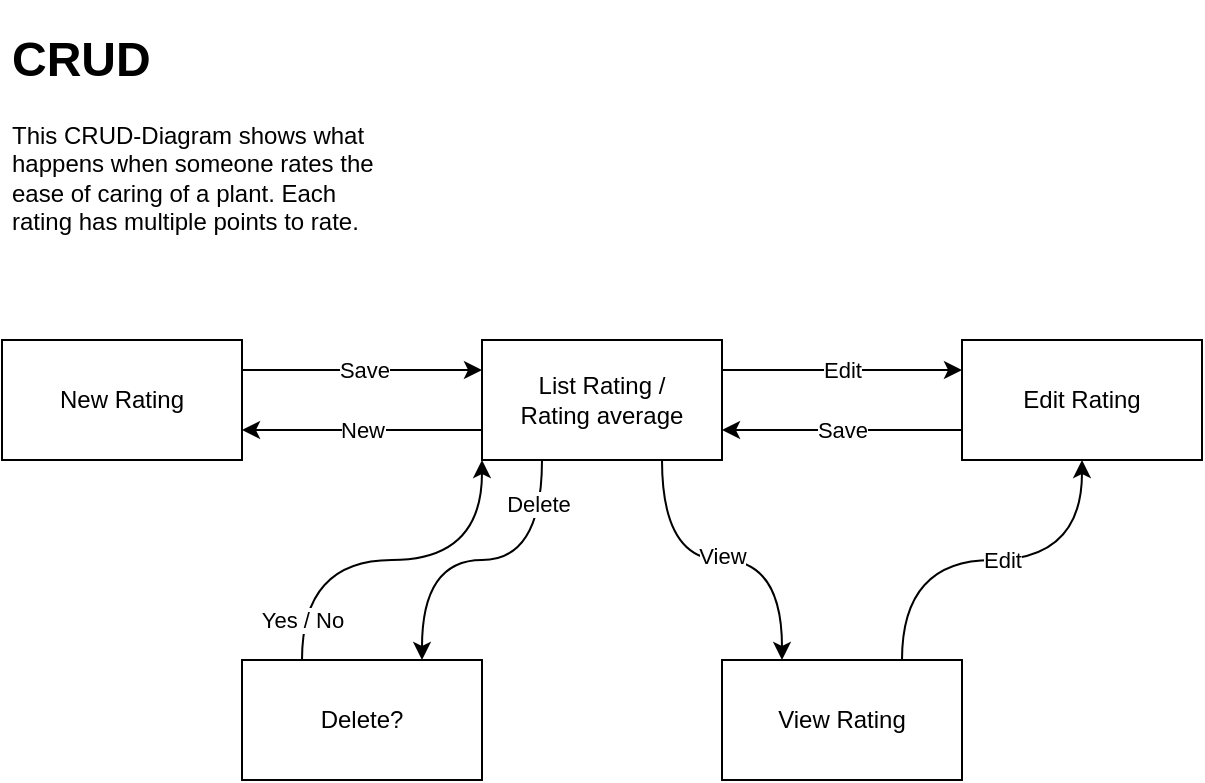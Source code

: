 <mxfile version="13.8.1" type="github"><diagram id="QSgTyr8sEV-P_LGBxDbL" name="Page-1"><mxGraphModel dx="825" dy="453" grid="1" gridSize="10" guides="1" tooltips="1" connect="1" arrows="1" fold="1" page="1" pageScale="1" pageWidth="827" pageHeight="1169" math="0" shadow="0"><root><mxCell id="0"/><mxCell id="1" parent="0"/><mxCell id="7jofwTR1UeXZef4-AsdK-3" style="edgeStyle=orthogonalEdgeStyle;rounded=0;orthogonalLoop=1;jettySize=auto;html=1;exitX=1;exitY=0.25;exitDx=0;exitDy=0;" edge="1" parent="1" source="7jofwTR1UeXZef4-AsdK-2"><mxGeometry relative="1" as="geometry"><mxPoint x="320" y="215" as="targetPoint"/></mxGeometry></mxCell><mxCell id="7jofwTR1UeXZef4-AsdK-10" value="&lt;div&gt;Save&lt;/div&gt;" style="edgeLabel;html=1;align=center;verticalAlign=middle;resizable=0;points=[];" vertex="1" connectable="0" parent="7jofwTR1UeXZef4-AsdK-3"><mxGeometry x="-0.256" relative="1" as="geometry"><mxPoint x="15.33" as="offset"/></mxGeometry></mxCell><mxCell id="7jofwTR1UeXZef4-AsdK-2" value="New Rating" style="rounded=0;whiteSpace=wrap;html=1;" vertex="1" parent="1"><mxGeometry x="80" y="200" width="120" height="60" as="geometry"/></mxCell><mxCell id="7jofwTR1UeXZef4-AsdK-6" style="edgeStyle=orthogonalEdgeStyle;rounded=0;orthogonalLoop=1;jettySize=auto;html=1;exitX=1;exitY=0.25;exitDx=0;exitDy=0;" edge="1" parent="1" source="7jofwTR1UeXZef4-AsdK-4"><mxGeometry relative="1" as="geometry"><mxPoint x="560" y="215" as="targetPoint"/></mxGeometry></mxCell><mxCell id="7jofwTR1UeXZef4-AsdK-14" value="Edit" style="edgeLabel;html=1;align=center;verticalAlign=middle;resizable=0;points=[];" vertex="1" connectable="0" parent="7jofwTR1UeXZef4-AsdK-6"><mxGeometry x="0.056" y="1" relative="1" as="geometry"><mxPoint x="-3.33" as="offset"/></mxGeometry></mxCell><mxCell id="7jofwTR1UeXZef4-AsdK-11" style="edgeStyle=orthogonalEdgeStyle;rounded=0;orthogonalLoop=1;jettySize=auto;html=1;exitX=0;exitY=0.75;exitDx=0;exitDy=0;entryX=1;entryY=0.75;entryDx=0;entryDy=0;" edge="1" parent="1" source="7jofwTR1UeXZef4-AsdK-4" target="7jofwTR1UeXZef4-AsdK-2"><mxGeometry relative="1" as="geometry"/></mxCell><mxCell id="7jofwTR1UeXZef4-AsdK-12" value="&lt;div&gt;New&lt;/div&gt;" style="edgeLabel;html=1;align=center;verticalAlign=middle;resizable=0;points=[];" vertex="1" connectable="0" parent="7jofwTR1UeXZef4-AsdK-11"><mxGeometry x="-0.078" relative="1" as="geometry"><mxPoint x="-4.67" as="offset"/></mxGeometry></mxCell><mxCell id="7jofwTR1UeXZef4-AsdK-17" style="edgeStyle=orthogonalEdgeStyle;orthogonalLoop=1;jettySize=auto;html=1;exitX=0.25;exitY=1;exitDx=0;exitDy=0;entryX=0.75;entryY=0;entryDx=0;entryDy=0;curved=1;" edge="1" parent="1" source="7jofwTR1UeXZef4-AsdK-4" target="7jofwTR1UeXZef4-AsdK-9"><mxGeometry relative="1" as="geometry"/></mxCell><mxCell id="7jofwTR1UeXZef4-AsdK-22" value="Delete" style="edgeLabel;html=1;align=center;verticalAlign=middle;resizable=0;points=[];" vertex="1" connectable="0" parent="7jofwTR1UeXZef4-AsdK-17"><mxGeometry x="-0.733" y="-2" relative="1" as="geometry"><mxPoint as="offset"/></mxGeometry></mxCell><mxCell id="7jofwTR1UeXZef4-AsdK-19" style="edgeStyle=orthogonalEdgeStyle;curved=1;orthogonalLoop=1;jettySize=auto;html=1;exitX=0.75;exitY=1;exitDx=0;exitDy=0;entryX=0.25;entryY=0;entryDx=0;entryDy=0;" edge="1" parent="1" source="7jofwTR1UeXZef4-AsdK-4" target="7jofwTR1UeXZef4-AsdK-8"><mxGeometry relative="1" as="geometry"/></mxCell><mxCell id="7jofwTR1UeXZef4-AsdK-23" value="&lt;div&gt;View&lt;/div&gt;" style="edgeLabel;html=1;align=center;verticalAlign=middle;resizable=0;points=[];" vertex="1" connectable="0" parent="7jofwTR1UeXZef4-AsdK-19"><mxGeometry x="-0.634" y="5" relative="1" as="geometry"><mxPoint x="25" y="18.67" as="offset"/></mxGeometry></mxCell><mxCell id="7jofwTR1UeXZef4-AsdK-4" value="&lt;div&gt;List Rating / &lt;br&gt;&lt;/div&gt;&lt;div&gt;Rating average&lt;br&gt;&lt;/div&gt;" style="rounded=0;whiteSpace=wrap;html=1;" vertex="1" parent="1"><mxGeometry x="320" y="200" width="120" height="60" as="geometry"/></mxCell><mxCell id="7jofwTR1UeXZef4-AsdK-13" style="edgeStyle=orthogonalEdgeStyle;rounded=0;orthogonalLoop=1;jettySize=auto;html=1;exitX=0;exitY=0.75;exitDx=0;exitDy=0;entryX=1;entryY=0.75;entryDx=0;entryDy=0;" edge="1" parent="1" source="7jofwTR1UeXZef4-AsdK-7" target="7jofwTR1UeXZef4-AsdK-4"><mxGeometry relative="1" as="geometry"/></mxCell><mxCell id="7jofwTR1UeXZef4-AsdK-15" value="Save" style="edgeLabel;html=1;align=center;verticalAlign=middle;resizable=0;points=[];" vertex="1" connectable="0" parent="7jofwTR1UeXZef4-AsdK-13"><mxGeometry x="-0.061" relative="1" as="geometry"><mxPoint x="-3.67" as="offset"/></mxGeometry></mxCell><mxCell id="7jofwTR1UeXZef4-AsdK-7" value="Edit Rating" style="rounded=0;whiteSpace=wrap;html=1;" vertex="1" parent="1"><mxGeometry x="560" y="200" width="120" height="60" as="geometry"/></mxCell><mxCell id="7jofwTR1UeXZef4-AsdK-24" style="edgeStyle=orthogonalEdgeStyle;curved=1;orthogonalLoop=1;jettySize=auto;html=1;exitX=0.75;exitY=0;exitDx=0;exitDy=0;entryX=0.5;entryY=1;entryDx=0;entryDy=0;" edge="1" parent="1" source="7jofwTR1UeXZef4-AsdK-8" target="7jofwTR1UeXZef4-AsdK-7"><mxGeometry relative="1" as="geometry"/></mxCell><mxCell id="7jofwTR1UeXZef4-AsdK-25" value="Edit" style="edgeLabel;html=1;align=center;verticalAlign=middle;resizable=0;points=[];" vertex="1" connectable="0" parent="7jofwTR1UeXZef4-AsdK-24"><mxGeometry x="-0.126" relative="1" as="geometry"><mxPoint x="17" as="offset"/></mxGeometry></mxCell><mxCell id="7jofwTR1UeXZef4-AsdK-8" value="View Rating" style="rounded=0;whiteSpace=wrap;html=1;" vertex="1" parent="1"><mxGeometry x="440" y="360" width="120" height="60" as="geometry"/></mxCell><mxCell id="7jofwTR1UeXZef4-AsdK-20" style="edgeStyle=orthogonalEdgeStyle;curved=1;orthogonalLoop=1;jettySize=auto;html=1;exitX=0.25;exitY=0;exitDx=0;exitDy=0;entryX=0;entryY=1;entryDx=0;entryDy=0;" edge="1" parent="1" source="7jofwTR1UeXZef4-AsdK-9" target="7jofwTR1UeXZef4-AsdK-4"><mxGeometry relative="1" as="geometry"/></mxCell><mxCell id="7jofwTR1UeXZef4-AsdK-21" value="Yes / No" style="edgeLabel;html=1;align=center;verticalAlign=middle;resizable=0;points=[];" vertex="1" connectable="0" parent="7jofwTR1UeXZef4-AsdK-20"><mxGeometry x="0.049" y="-2" relative="1" as="geometry"><mxPoint x="-49.67" y="28" as="offset"/></mxGeometry></mxCell><mxCell id="7jofwTR1UeXZef4-AsdK-9" value="Delete?" style="rounded=0;whiteSpace=wrap;html=1;" vertex="1" parent="1"><mxGeometry x="200" y="360" width="120" height="60" as="geometry"/></mxCell><mxCell id="7jofwTR1UeXZef4-AsdK-26" value="&lt;h1&gt;CRUD&lt;/h1&gt;&lt;p&gt;This CRUD-Diagram shows what happens when someone rates the ease of caring of a plant. Each rating has multiple points to rate.&lt;br&gt;&lt;/p&gt;" style="text;html=1;strokeColor=none;fillColor=none;spacing=5;spacingTop=-20;whiteSpace=wrap;overflow=hidden;rounded=0;" vertex="1" parent="1"><mxGeometry x="80" y="40" width="200" height="120" as="geometry"/></mxCell></root></mxGraphModel></diagram></mxfile>